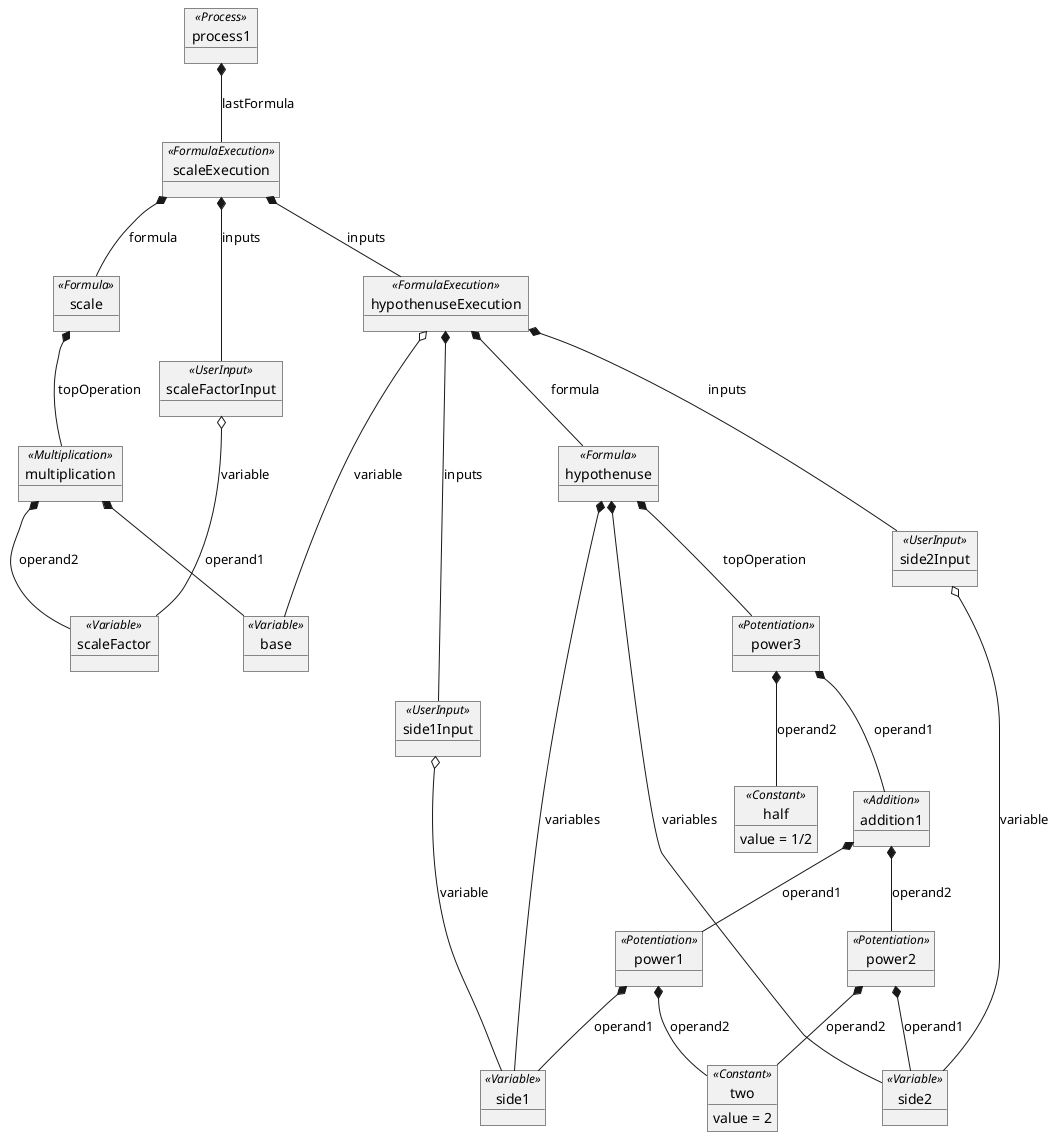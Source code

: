 @startuml

object process1 <<Process>>

object hypothenuse <<Formula>>

object side1 <<Variable>>

object side2 <<Variable>>

object power1 <<Potentiation>>

object power2 <<Potentiation>>

object power3 <<Potentiation>>

object two <<Constant>> {
    value = 2
}

object half <<Constant>> {
    value = 1/2
}

object addition1 <<Addition>>

object scale <<Formula>>

object base <<Variable>>

object scaleFactor <<Variable>>

object multiplication <<Multiplication>>

hypothenuse *-- side1 : variables
hypothenuse *-- side2 : variables

hypothenuse *-- power3 : topOperation
power3 *-- addition1 : operand1
power3 *-- half : operand2
addition1 *-- power1 : operand1
addition1 *-- power2 : operand2
power1 *-- side1 : operand1
power1 *-- two : operand2
power2 *-- side2 : operand1
power2 *-- two : operand2

scale *-- multiplication : topOperation
multiplication *-- base : operand1
multiplication *-- scaleFactor : operand2


object scaleExecution <<FormulaExecution>>

object scaleFactorInput <<UserInput>>

object hypothenuseExecution <<FormulaExecution>>

object side1Input <<UserInput>>

object side2Input <<UserInput>>

process1 *-- scaleExecution : lastFormula
scaleExecution *-- scaleFactorInput : inputs
scaleExecution *-- hypothenuseExecution : inputs
scaleExecution *-- scale : formula
hypothenuseExecution *-- side1Input : inputs
hypothenuseExecution *-- side2Input : inputs
hypothenuseExecution *-- hypothenuse : formula

scaleFactorInput o-- scaleFactor : variable
hypothenuseExecution o-- base : variable

side1Input o-- side1 : variable
side2Input o-- side2 : variable
@enduml